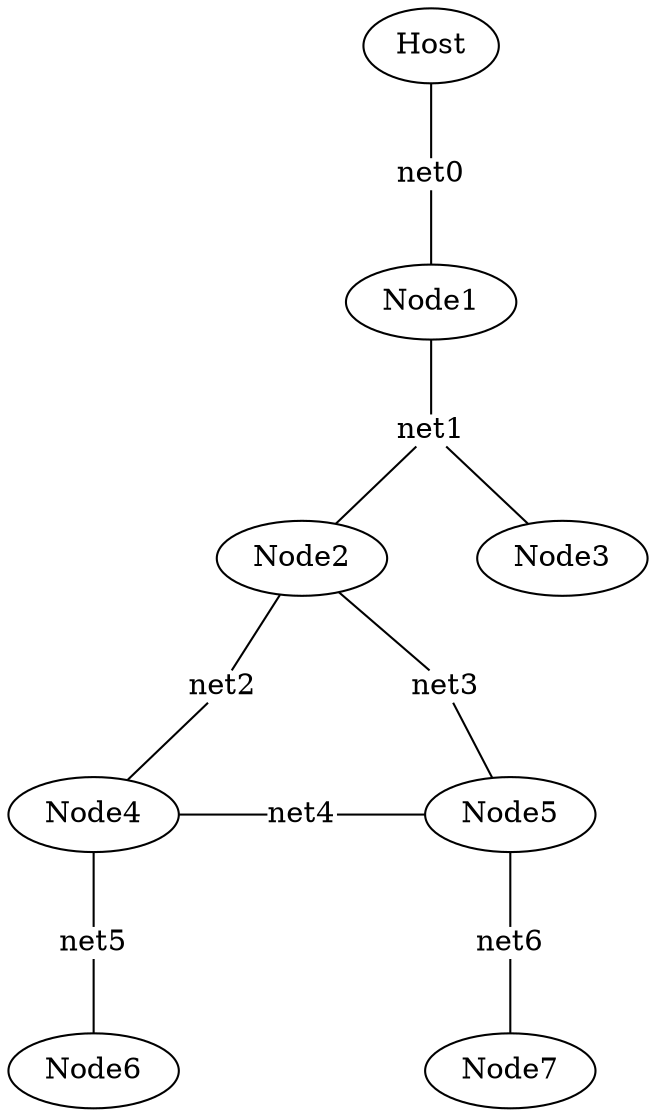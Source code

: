# This file is part of the Docker-Networks' Lab session support files.
# Copyright (C) 2022-2023 Eric Roy <eric@ericroy.net>
#
# This program is free software: you can redistribute it and/or modify
# it under the terms of the GNU General Public License as published by
# the Free Software Foundation, either version 3 of the License, or
# (at your option) any later version.
#
# This program is distributed in the hope that it will be useful,
# but WITHOUT ANY WARRANTY; without even the implied warranty of
# MERCHANTABILITY or FITNESS FOR A PARTICULAR PURPOSE.  See the
# GNU General Public License for more details.
#
# You should have received a copy of the GNU General Public License
# along with this program.  If not, see <http://www.gnu.org/licenses/>.

# This graph is a representation of the network system in the lasts tasks
# of the lab session. Get a PNG image from it with
# `dot -T png network.gv > network.png`

strict graph G {
    nodesep=0.6;
    rankdir = TB;

    subgraph {
        {rank = source; Host;}
        {rank = same; Node4; net4; Node5}
        {rank = same; net5; net6}
        {rank = same; Node6; Node7}
        {rank = same; net2; net3}
        {rank = same; Node2; Node3}
    }

# Example of how subnets can be speficied
#   net0 [shape="plain" label="net0\nsubnet: 172.0.17.0/24"]
    net0 [shape="plain"]
    net1 [shape="plain"]
    net2 [shape="plain"]
    net3 [shape="plain"]
    net4 [shape="plain"]
    net5 [shape="plain"]
    net6 [shape="plain"]

# Example of how interfaces and IPs can be speficied
#   Host -- net0 [label="172.0.17.1\ndev: br-fafeb249b36f"]
    Host -- net0
    net0 -- Node1

    Node1 -- net1
    net1 -- Node2
    net1 -- Node3

    Node2 -- net2
    net2 -- Node4

    Node2 -- net3
    net3 -- Node5

    Node4 -- net4
    net4 -- Node5

    Node4 -- net5
    net5 -- Node6

    Node5 -- net6
    net6 -- Node7
}
